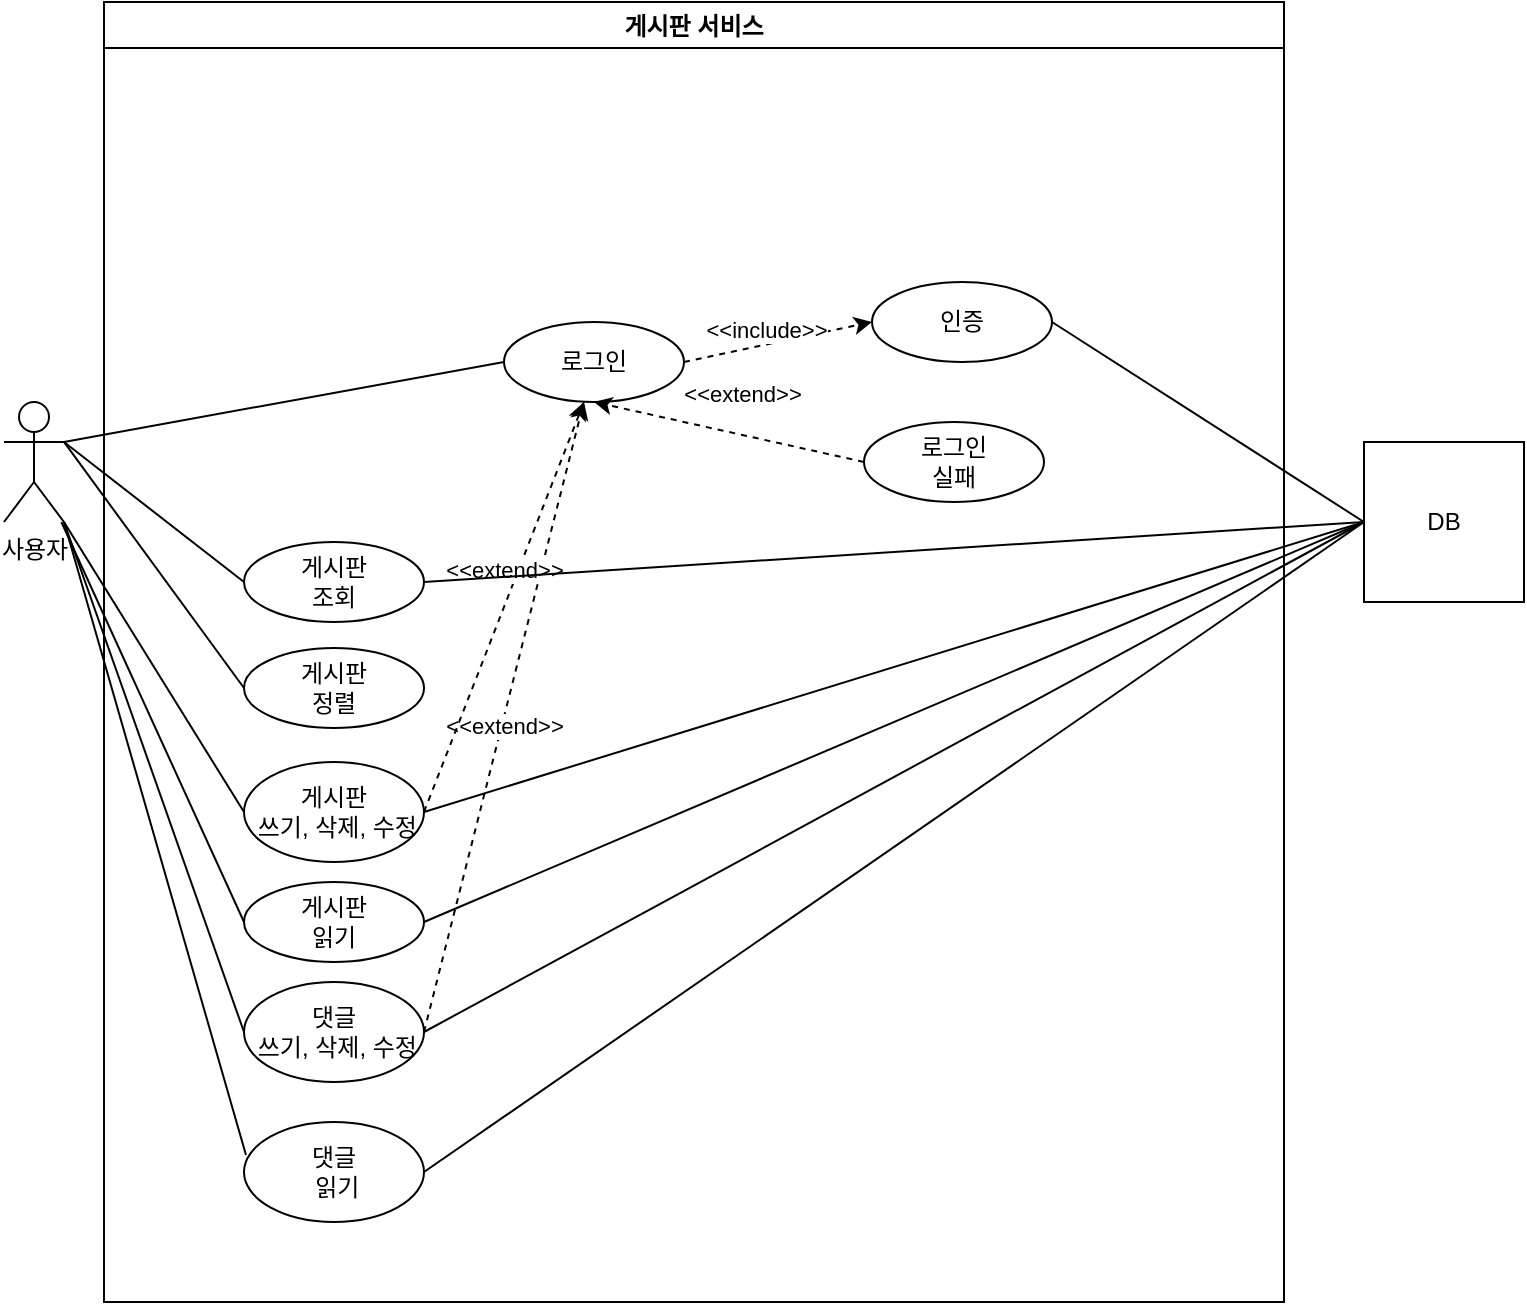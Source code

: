 <mxfile version="23.1.6" type="github">
  <diagram id="prtHgNgQTEPvFCAcTncT" name="Page-1">
    <mxGraphModel dx="1026" dy="574" grid="1" gridSize="10" guides="1" tooltips="1" connect="1" arrows="1" fold="1" page="1" pageScale="1" pageWidth="827" pageHeight="1169" math="0" shadow="0">
      <root>
        <mxCell id="0" />
        <mxCell id="1" parent="0" />
        <mxCell id="jUTOMzXy9SPcfVraUVQ4-1" value="사용자" style="shape=umlActor;verticalLabelPosition=bottom;verticalAlign=top;html=1;outlineConnect=0;" vertex="1" parent="1">
          <mxGeometry x="20" y="210" width="30" height="60" as="geometry" />
        </mxCell>
        <mxCell id="jUTOMzXy9SPcfVraUVQ4-3" value="게시판 서비스" style="swimlane;" vertex="1" parent="1">
          <mxGeometry x="70" y="10" width="590" height="650" as="geometry" />
        </mxCell>
        <mxCell id="jUTOMzXy9SPcfVraUVQ4-6" value="로그인" style="ellipse;whiteSpace=wrap;html=1;" vertex="1" parent="jUTOMzXy9SPcfVraUVQ4-3">
          <mxGeometry x="200" y="160" width="90" height="40" as="geometry" />
        </mxCell>
        <mxCell id="jUTOMzXy9SPcfVraUVQ4-13" value="인증" style="ellipse;whiteSpace=wrap;html=1;" vertex="1" parent="jUTOMzXy9SPcfVraUVQ4-3">
          <mxGeometry x="384" y="140" width="90" height="40" as="geometry" />
        </mxCell>
        <mxCell id="jUTOMzXy9SPcfVraUVQ4-14" value="로그인&lt;br&gt;실패" style="ellipse;whiteSpace=wrap;html=1;" vertex="1" parent="jUTOMzXy9SPcfVraUVQ4-3">
          <mxGeometry x="380" y="210" width="90" height="40" as="geometry" />
        </mxCell>
        <mxCell id="jUTOMzXy9SPcfVraUVQ4-15" value="게시판&lt;br&gt;조회" style="ellipse;whiteSpace=wrap;html=1;" vertex="1" parent="jUTOMzXy9SPcfVraUVQ4-3">
          <mxGeometry x="70" y="270" width="90" height="40" as="geometry" />
        </mxCell>
        <mxCell id="jUTOMzXy9SPcfVraUVQ4-16" value="게시판&lt;br&gt;정렬" style="ellipse;whiteSpace=wrap;html=1;" vertex="1" parent="jUTOMzXy9SPcfVraUVQ4-3">
          <mxGeometry x="70" y="323" width="90" height="40" as="geometry" />
        </mxCell>
        <mxCell id="jUTOMzXy9SPcfVraUVQ4-17" value="게시판&lt;br&gt;&amp;nbsp;쓰기, 삭제, 수정" style="ellipse;whiteSpace=wrap;html=1;" vertex="1" parent="jUTOMzXy9SPcfVraUVQ4-3">
          <mxGeometry x="70" y="380" width="90" height="50" as="geometry" />
        </mxCell>
        <mxCell id="jUTOMzXy9SPcfVraUVQ4-18" value="게시판&lt;br&gt;읽기" style="ellipse;whiteSpace=wrap;html=1;" vertex="1" parent="jUTOMzXy9SPcfVraUVQ4-3">
          <mxGeometry x="70" y="440" width="90" height="40" as="geometry" />
        </mxCell>
        <mxCell id="jUTOMzXy9SPcfVraUVQ4-19" value="댓글&lt;br&gt;&amp;nbsp;쓰기, 삭제, 수정" style="ellipse;whiteSpace=wrap;html=1;" vertex="1" parent="jUTOMzXy9SPcfVraUVQ4-3">
          <mxGeometry x="70" y="490" width="90" height="50" as="geometry" />
        </mxCell>
        <mxCell id="jUTOMzXy9SPcfVraUVQ4-32" value="" style="endArrow=classic;html=1;rounded=0;exitX=1;exitY=0.5;exitDx=0;exitDy=0;entryX=0;entryY=0.5;entryDx=0;entryDy=0;dashed=1;" edge="1" parent="jUTOMzXy9SPcfVraUVQ4-3" source="jUTOMzXy9SPcfVraUVQ4-6" target="jUTOMzXy9SPcfVraUVQ4-13">
          <mxGeometry width="50" height="50" relative="1" as="geometry">
            <mxPoint x="320" y="370" as="sourcePoint" />
            <mxPoint x="370" y="320" as="targetPoint" />
          </mxGeometry>
        </mxCell>
        <mxCell id="jUTOMzXy9SPcfVraUVQ4-33" value="&amp;lt;&amp;lt;include&amp;gt;&amp;gt;" style="edgeLabel;html=1;align=center;verticalAlign=middle;resizable=0;points=[];" vertex="1" connectable="0" parent="jUTOMzXy9SPcfVraUVQ4-32">
          <mxGeometry x="-0.425" y="-3" relative="1" as="geometry">
            <mxPoint x="13" y="-13" as="offset" />
          </mxGeometry>
        </mxCell>
        <mxCell id="jUTOMzXy9SPcfVraUVQ4-34" value="" style="endArrow=classic;html=1;rounded=0;exitX=0;exitY=0.5;exitDx=0;exitDy=0;entryX=0.5;entryY=1;entryDx=0;entryDy=0;dashed=1;" edge="1" parent="jUTOMzXy9SPcfVraUVQ4-3" source="jUTOMzXy9SPcfVraUVQ4-14" target="jUTOMzXy9SPcfVraUVQ4-6">
          <mxGeometry width="50" height="50" relative="1" as="geometry">
            <mxPoint x="120" y="220" as="sourcePoint" />
            <mxPoint x="214" y="220" as="targetPoint" />
          </mxGeometry>
        </mxCell>
        <mxCell id="jUTOMzXy9SPcfVraUVQ4-35" value="&amp;lt;&amp;lt;extend&amp;gt;&amp;gt;" style="edgeLabel;html=1;align=center;verticalAlign=middle;resizable=0;points=[];" vertex="1" connectable="0" parent="jUTOMzXy9SPcfVraUVQ4-34">
          <mxGeometry x="-0.425" y="-3" relative="1" as="geometry">
            <mxPoint x="-23" y="-23" as="offset" />
          </mxGeometry>
        </mxCell>
        <mxCell id="jUTOMzXy9SPcfVraUVQ4-36" value="댓글&lt;br&gt;&amp;nbsp;읽기" style="ellipse;whiteSpace=wrap;html=1;" vertex="1" parent="jUTOMzXy9SPcfVraUVQ4-3">
          <mxGeometry x="70" y="560" width="90" height="50" as="geometry" />
        </mxCell>
        <mxCell id="jUTOMzXy9SPcfVraUVQ4-40" value="" style="endArrow=classic;html=1;rounded=0;exitX=1;exitY=0.5;exitDx=0;exitDy=0;dashed=1;" edge="1" parent="jUTOMzXy9SPcfVraUVQ4-3" source="jUTOMzXy9SPcfVraUVQ4-19" target="jUTOMzXy9SPcfVraUVQ4-6">
          <mxGeometry width="50" height="50" relative="1" as="geometry">
            <mxPoint x="335" y="470" as="sourcePoint" />
            <mxPoint x="200" y="440" as="targetPoint" />
          </mxGeometry>
        </mxCell>
        <mxCell id="jUTOMzXy9SPcfVraUVQ4-41" value="&amp;lt;&amp;lt;extend&amp;gt;&amp;gt;" style="edgeLabel;html=1;align=center;verticalAlign=middle;resizable=0;points=[];" vertex="1" connectable="0" parent="jUTOMzXy9SPcfVraUVQ4-40">
          <mxGeometry x="-0.425" y="-3" relative="1" as="geometry">
            <mxPoint x="14" y="-63" as="offset" />
          </mxGeometry>
        </mxCell>
        <mxCell id="jUTOMzXy9SPcfVraUVQ4-43" value="" style="endArrow=classic;html=1;rounded=0;exitX=1;exitY=0.5;exitDx=0;exitDy=0;dashed=1;" edge="1" parent="jUTOMzXy9SPcfVraUVQ4-3" source="jUTOMzXy9SPcfVraUVQ4-17">
          <mxGeometry width="50" height="50" relative="1" as="geometry">
            <mxPoint x="170" y="525" as="sourcePoint" />
            <mxPoint x="240" y="200" as="targetPoint" />
          </mxGeometry>
        </mxCell>
        <mxCell id="jUTOMzXy9SPcfVraUVQ4-44" value="&amp;lt;&amp;lt;extend&amp;gt;&amp;gt;" style="edgeLabel;html=1;align=center;verticalAlign=middle;resizable=0;points=[];" vertex="1" connectable="0" parent="jUTOMzXy9SPcfVraUVQ4-43">
          <mxGeometry x="-0.425" y="-3" relative="1" as="geometry">
            <mxPoint x="14" y="-63" as="offset" />
          </mxGeometry>
        </mxCell>
        <mxCell id="jUTOMzXy9SPcfVraUVQ4-21" value="DB" style="whiteSpace=wrap;html=1;aspect=fixed;fillColor=default;" vertex="1" parent="1">
          <mxGeometry x="700" y="230" width="80" height="80" as="geometry" />
        </mxCell>
        <mxCell id="jUTOMzXy9SPcfVraUVQ4-26" value="" style="endArrow=none;html=1;rounded=0;entryX=0;entryY=0.5;entryDx=0;entryDy=0;" edge="1" parent="1" target="jUTOMzXy9SPcfVraUVQ4-6">
          <mxGeometry width="50" height="50" relative="1" as="geometry">
            <mxPoint x="50" y="230" as="sourcePoint" />
            <mxPoint x="120" y="200" as="targetPoint" />
          </mxGeometry>
        </mxCell>
        <mxCell id="jUTOMzXy9SPcfVraUVQ4-27" value="" style="endArrow=none;html=1;rounded=0;entryX=0;entryY=0.5;entryDx=0;entryDy=0;" edge="1" parent="1" target="jUTOMzXy9SPcfVraUVQ4-15">
          <mxGeometry width="50" height="50" relative="1" as="geometry">
            <mxPoint x="50" y="230" as="sourcePoint" />
            <mxPoint x="150" y="180" as="targetPoint" />
          </mxGeometry>
        </mxCell>
        <mxCell id="jUTOMzXy9SPcfVraUVQ4-28" value="" style="endArrow=none;html=1;rounded=0;entryX=0;entryY=0.5;entryDx=0;entryDy=0;exitX=1;exitY=0.333;exitDx=0;exitDy=0;exitPerimeter=0;" edge="1" parent="1" source="jUTOMzXy9SPcfVraUVQ4-1" target="jUTOMzXy9SPcfVraUVQ4-16">
          <mxGeometry width="50" height="50" relative="1" as="geometry">
            <mxPoint x="50" y="240" as="sourcePoint" />
            <mxPoint x="150" y="310" as="targetPoint" />
          </mxGeometry>
        </mxCell>
        <mxCell id="jUTOMzXy9SPcfVraUVQ4-29" value="" style="endArrow=none;html=1;rounded=0;entryX=0;entryY=0.5;entryDx=0;entryDy=0;exitX=1;exitY=1;exitDx=0;exitDy=0;exitPerimeter=0;" edge="1" parent="1" source="jUTOMzXy9SPcfVraUVQ4-1" target="jUTOMzXy9SPcfVraUVQ4-17">
          <mxGeometry width="50" height="50" relative="1" as="geometry">
            <mxPoint x="60" y="240" as="sourcePoint" />
            <mxPoint x="150" y="363" as="targetPoint" />
          </mxGeometry>
        </mxCell>
        <mxCell id="jUTOMzXy9SPcfVraUVQ4-30" value="" style="endArrow=none;html=1;rounded=0;entryX=0;entryY=0.5;entryDx=0;entryDy=0;" edge="1" parent="1" source="jUTOMzXy9SPcfVraUVQ4-1" target="jUTOMzXy9SPcfVraUVQ4-18">
          <mxGeometry width="50" height="50" relative="1" as="geometry">
            <mxPoint x="70" y="250" as="sourcePoint" />
            <mxPoint x="150" y="425" as="targetPoint" />
          </mxGeometry>
        </mxCell>
        <mxCell id="jUTOMzXy9SPcfVraUVQ4-31" value="" style="endArrow=none;html=1;rounded=0;entryX=0.011;entryY=0.33;entryDx=0;entryDy=0;exitX=1;exitY=1;exitDx=0;exitDy=0;exitPerimeter=0;entryPerimeter=0;" edge="1" parent="1" source="jUTOMzXy9SPcfVraUVQ4-1" target="jUTOMzXy9SPcfVraUVQ4-36">
          <mxGeometry width="50" height="50" relative="1" as="geometry">
            <mxPoint x="80" y="260" as="sourcePoint" />
            <mxPoint x="150" y="480" as="targetPoint" />
          </mxGeometry>
        </mxCell>
        <mxCell id="jUTOMzXy9SPcfVraUVQ4-38" value="" style="endArrow=none;html=1;rounded=0;entryX=0;entryY=0.5;entryDx=0;entryDy=0;" edge="1" parent="1" target="jUTOMzXy9SPcfVraUVQ4-19">
          <mxGeometry width="50" height="50" relative="1" as="geometry">
            <mxPoint x="50" y="270" as="sourcePoint" />
            <mxPoint x="151" y="597" as="targetPoint" />
          </mxGeometry>
        </mxCell>
        <mxCell id="jUTOMzXy9SPcfVraUVQ4-45" value="" style="endArrow=none;html=1;rounded=0;entryX=0;entryY=0.5;entryDx=0;entryDy=0;exitX=1;exitY=0.5;exitDx=0;exitDy=0;" edge="1" parent="1" source="jUTOMzXy9SPcfVraUVQ4-15" target="jUTOMzXy9SPcfVraUVQ4-21">
          <mxGeometry width="50" height="50" relative="1" as="geometry">
            <mxPoint x="350" y="390" as="sourcePoint" />
            <mxPoint x="570" y="350" as="targetPoint" />
          </mxGeometry>
        </mxCell>
        <mxCell id="jUTOMzXy9SPcfVraUVQ4-46" value="" style="endArrow=none;html=1;rounded=0;entryX=0;entryY=0.5;entryDx=0;entryDy=0;exitX=1;exitY=0.5;exitDx=0;exitDy=0;" edge="1" parent="1" source="jUTOMzXy9SPcfVraUVQ4-13" target="jUTOMzXy9SPcfVraUVQ4-21">
          <mxGeometry width="50" height="50" relative="1" as="geometry">
            <mxPoint x="236" y="325" as="sourcePoint" />
            <mxPoint x="710" y="280" as="targetPoint" />
          </mxGeometry>
        </mxCell>
        <mxCell id="jUTOMzXy9SPcfVraUVQ4-47" value="" style="endArrow=none;html=1;rounded=0;entryX=0;entryY=0.5;entryDx=0;entryDy=0;exitX=1;exitY=0.5;exitDx=0;exitDy=0;" edge="1" parent="1" source="jUTOMzXy9SPcfVraUVQ4-17" target="jUTOMzXy9SPcfVraUVQ4-21">
          <mxGeometry width="50" height="50" relative="1" as="geometry">
            <mxPoint x="240" y="350" as="sourcePoint" />
            <mxPoint x="710" y="320" as="targetPoint" />
          </mxGeometry>
        </mxCell>
        <mxCell id="jUTOMzXy9SPcfVraUVQ4-48" value="" style="endArrow=none;html=1;rounded=0;entryX=0;entryY=0.5;entryDx=0;entryDy=0;exitX=1;exitY=0.5;exitDx=0;exitDy=0;" edge="1" parent="1" source="jUTOMzXy9SPcfVraUVQ4-18" target="jUTOMzXy9SPcfVraUVQ4-21">
          <mxGeometry width="50" height="50" relative="1" as="geometry">
            <mxPoint x="240" y="425" as="sourcePoint" />
            <mxPoint x="710" y="280" as="targetPoint" />
          </mxGeometry>
        </mxCell>
        <mxCell id="jUTOMzXy9SPcfVraUVQ4-49" value="" style="endArrow=none;html=1;rounded=0;exitX=1;exitY=0.5;exitDx=0;exitDy=0;" edge="1" parent="1" source="jUTOMzXy9SPcfVraUVQ4-19">
          <mxGeometry width="50" height="50" relative="1" as="geometry">
            <mxPoint x="240" y="480" as="sourcePoint" />
            <mxPoint x="700" y="270" as="targetPoint" />
          </mxGeometry>
        </mxCell>
        <mxCell id="jUTOMzXy9SPcfVraUVQ4-50" value="" style="endArrow=none;html=1;rounded=0;exitX=1;exitY=0.5;exitDx=0;exitDy=0;entryX=0;entryY=0.5;entryDx=0;entryDy=0;" edge="1" parent="1" source="jUTOMzXy9SPcfVraUVQ4-36" target="jUTOMzXy9SPcfVraUVQ4-21">
          <mxGeometry width="50" height="50" relative="1" as="geometry">
            <mxPoint x="240" y="535" as="sourcePoint" />
            <mxPoint x="710" y="280" as="targetPoint" />
          </mxGeometry>
        </mxCell>
      </root>
    </mxGraphModel>
  </diagram>
</mxfile>
